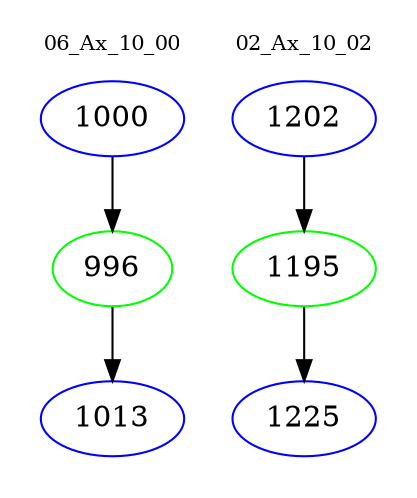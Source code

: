 digraph{
subgraph cluster_0 {
color = white
label = "06_Ax_10_00";
fontsize=10;
T0_1000 [label="1000", color="blue"]
T0_1000 -> T0_996 [color="black"]
T0_996 [label="996", color="green"]
T0_996 -> T0_1013 [color="black"]
T0_1013 [label="1013", color="blue"]
}
subgraph cluster_1 {
color = white
label = "02_Ax_10_02";
fontsize=10;
T1_1202 [label="1202", color="blue"]
T1_1202 -> T1_1195 [color="black"]
T1_1195 [label="1195", color="green"]
T1_1195 -> T1_1225 [color="black"]
T1_1225 [label="1225", color="blue"]
}
}
